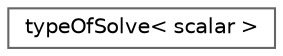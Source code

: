 digraph "Graphical Class Hierarchy"
{
 // LATEX_PDF_SIZE
  bgcolor="transparent";
  edge [fontname=Helvetica,fontsize=10,labelfontname=Helvetica,labelfontsize=10];
  node [fontname=Helvetica,fontsize=10,shape=box,height=0.2,width=0.4];
  rankdir="LR";
  Node0 [id="Node000000",label="typeOfSolve\< scalar \>",height=0.2,width=0.4,color="grey40", fillcolor="white", style="filled",URL="$classFoam_1_1typeOfSolve_3_01scalar_01_4.html",tooltip=" "];
}
